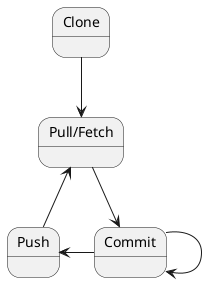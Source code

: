 @startuml

state Clone as "Clone"
state PullFetch as "Pull/Fetch"
state Commit as "Commit"
state Push as "Push"

Clone -down-> PullFetch
PullFetch -> Commit
Commit -> Commit
Commit -left-> Push
Push -up-> PullFetch

@enduml